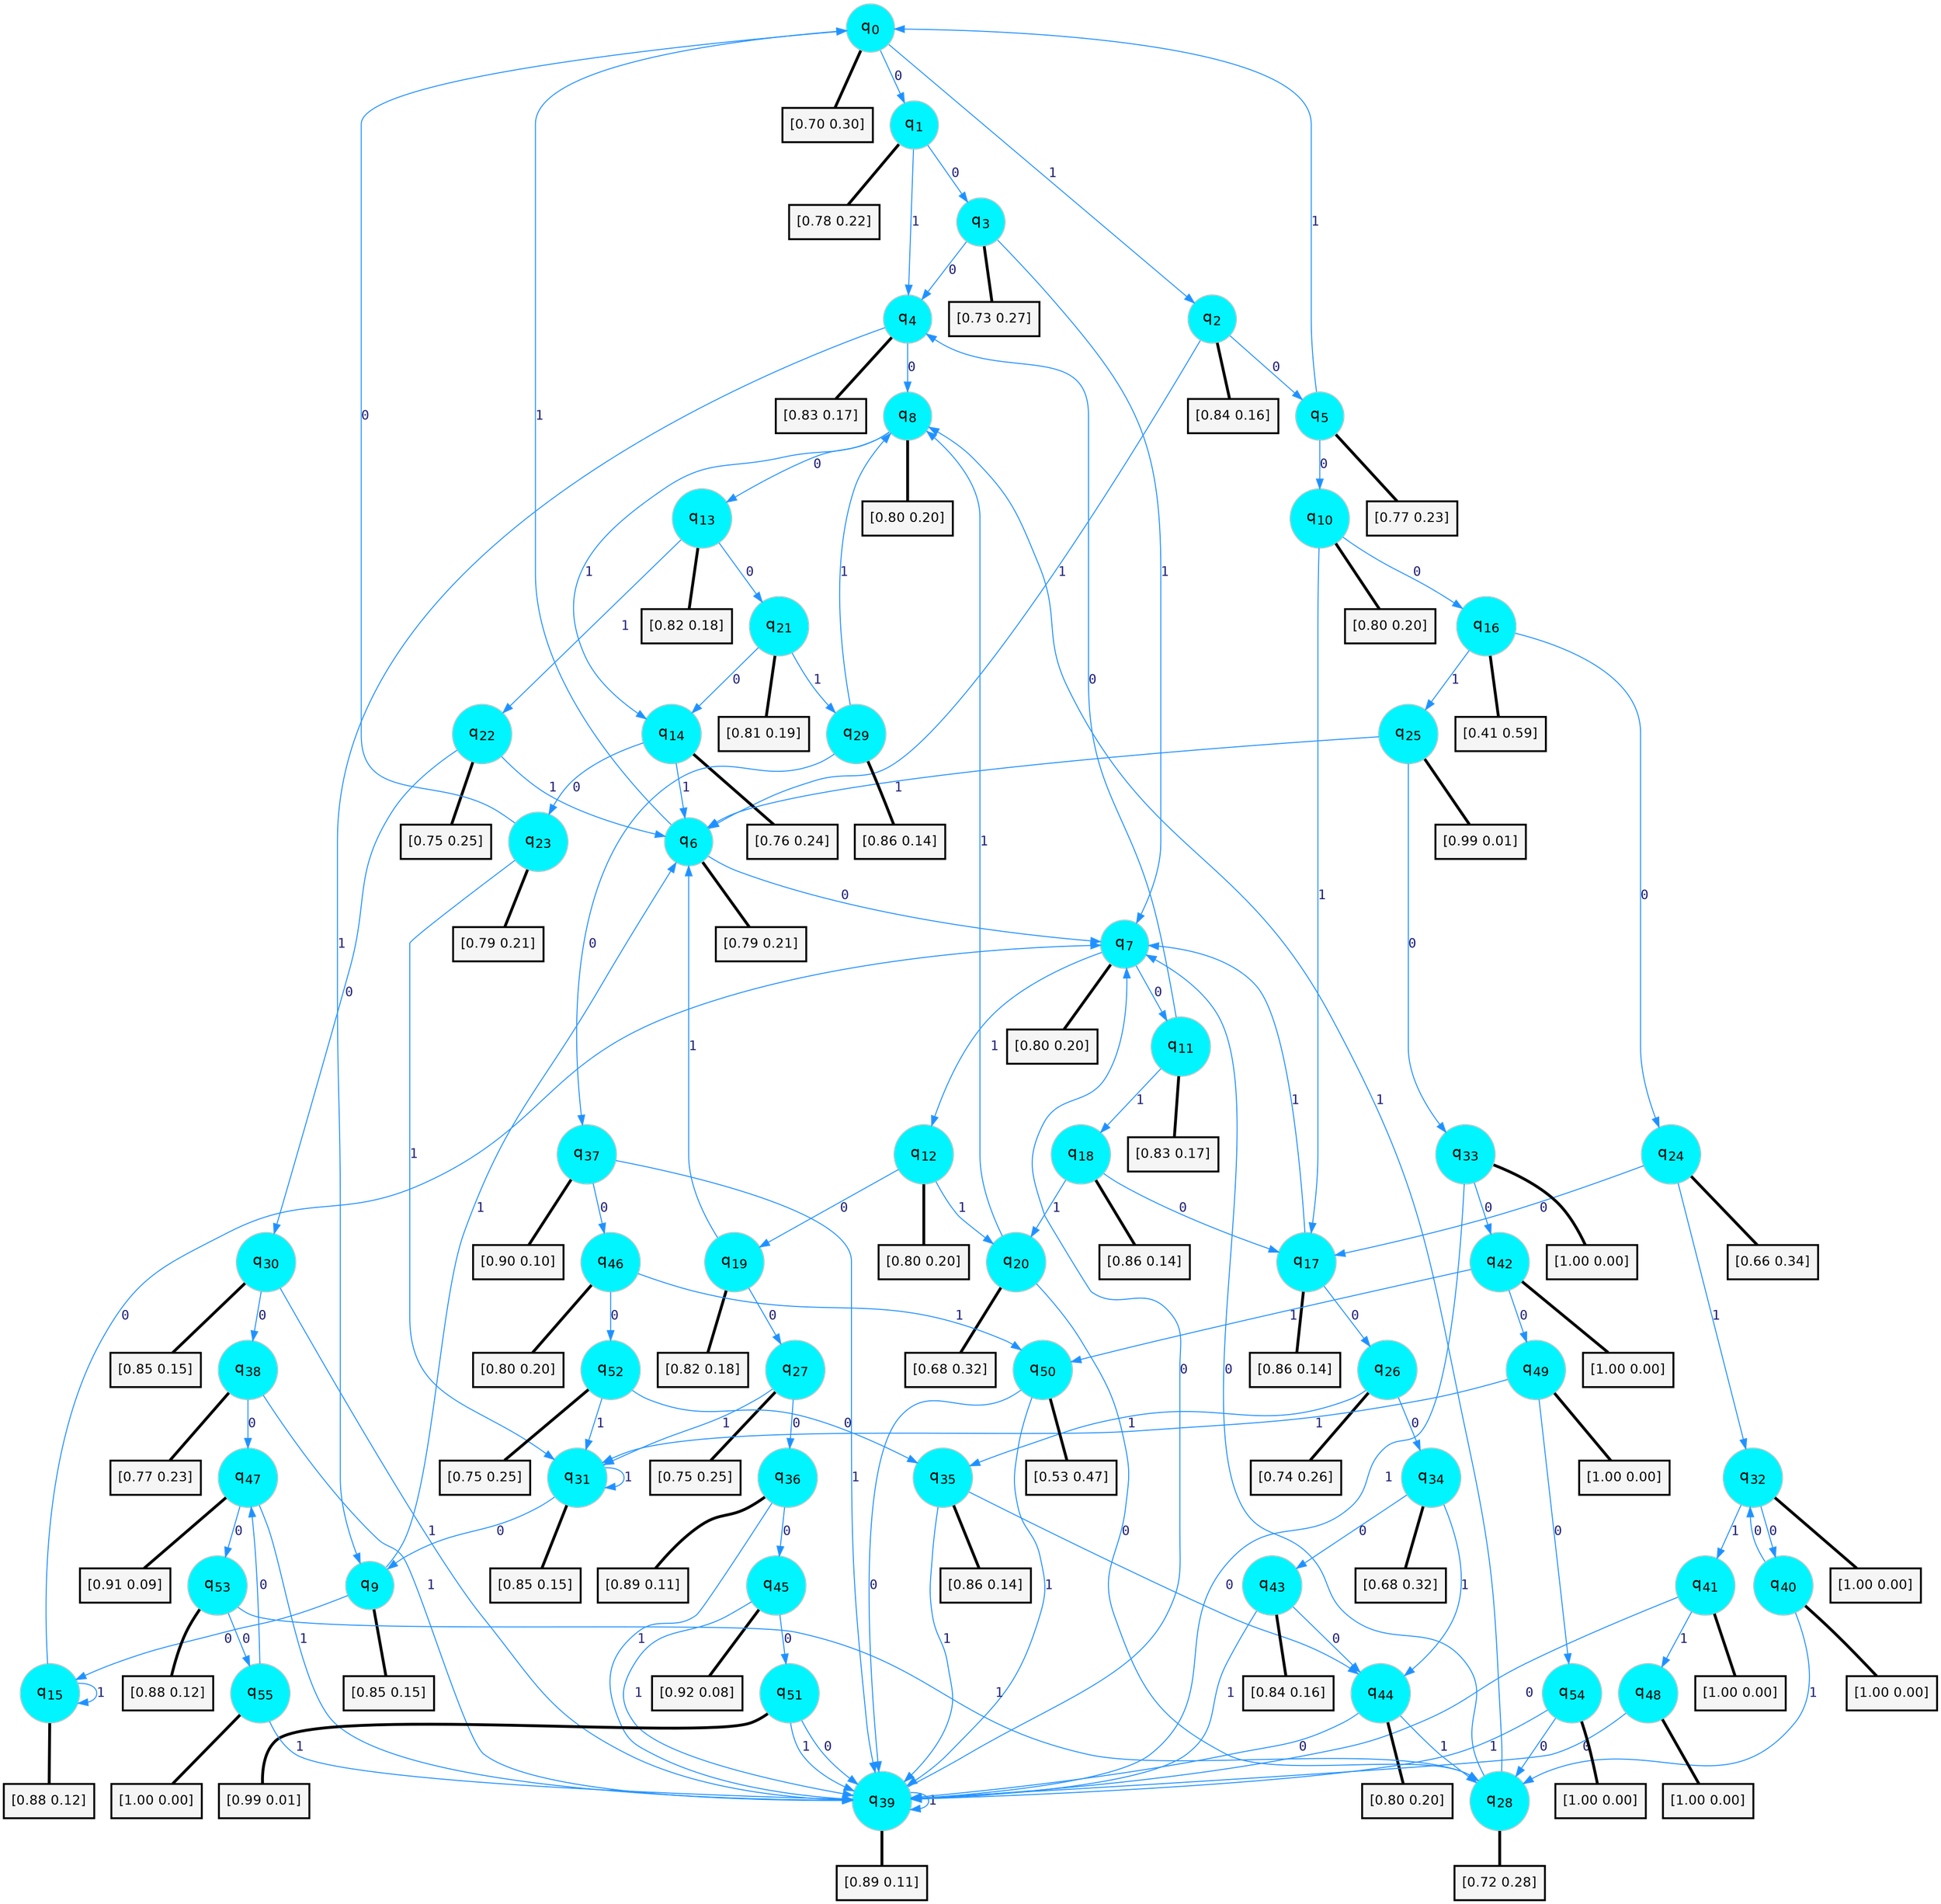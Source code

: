 digraph G {
graph [
bgcolor=transparent, dpi=300, rankdir=TD, size="40,25"];
node [
color=gray, fillcolor=turquoise1, fontcolor=black, fontname=Helvetica, fontsize=16, fontweight=bold, shape=circle, style=filled];
edge [
arrowsize=1, color=dodgerblue1, fontcolor=midnightblue, fontname=courier, fontweight=bold, penwidth=1, style=solid, weight=20];
0[label=<q<SUB>0</SUB>>];
1[label=<q<SUB>1</SUB>>];
2[label=<q<SUB>2</SUB>>];
3[label=<q<SUB>3</SUB>>];
4[label=<q<SUB>4</SUB>>];
5[label=<q<SUB>5</SUB>>];
6[label=<q<SUB>6</SUB>>];
7[label=<q<SUB>7</SUB>>];
8[label=<q<SUB>8</SUB>>];
9[label=<q<SUB>9</SUB>>];
10[label=<q<SUB>10</SUB>>];
11[label=<q<SUB>11</SUB>>];
12[label=<q<SUB>12</SUB>>];
13[label=<q<SUB>13</SUB>>];
14[label=<q<SUB>14</SUB>>];
15[label=<q<SUB>15</SUB>>];
16[label=<q<SUB>16</SUB>>];
17[label=<q<SUB>17</SUB>>];
18[label=<q<SUB>18</SUB>>];
19[label=<q<SUB>19</SUB>>];
20[label=<q<SUB>20</SUB>>];
21[label=<q<SUB>21</SUB>>];
22[label=<q<SUB>22</SUB>>];
23[label=<q<SUB>23</SUB>>];
24[label=<q<SUB>24</SUB>>];
25[label=<q<SUB>25</SUB>>];
26[label=<q<SUB>26</SUB>>];
27[label=<q<SUB>27</SUB>>];
28[label=<q<SUB>28</SUB>>];
29[label=<q<SUB>29</SUB>>];
30[label=<q<SUB>30</SUB>>];
31[label=<q<SUB>31</SUB>>];
32[label=<q<SUB>32</SUB>>];
33[label=<q<SUB>33</SUB>>];
34[label=<q<SUB>34</SUB>>];
35[label=<q<SUB>35</SUB>>];
36[label=<q<SUB>36</SUB>>];
37[label=<q<SUB>37</SUB>>];
38[label=<q<SUB>38</SUB>>];
39[label=<q<SUB>39</SUB>>];
40[label=<q<SUB>40</SUB>>];
41[label=<q<SUB>41</SUB>>];
42[label=<q<SUB>42</SUB>>];
43[label=<q<SUB>43</SUB>>];
44[label=<q<SUB>44</SUB>>];
45[label=<q<SUB>45</SUB>>];
46[label=<q<SUB>46</SUB>>];
47[label=<q<SUB>47</SUB>>];
48[label=<q<SUB>48</SUB>>];
49[label=<q<SUB>49</SUB>>];
50[label=<q<SUB>50</SUB>>];
51[label=<q<SUB>51</SUB>>];
52[label=<q<SUB>52</SUB>>];
53[label=<q<SUB>53</SUB>>];
54[label=<q<SUB>54</SUB>>];
55[label=<q<SUB>55</SUB>>];
56[label="[0.70 0.30]", shape=box,fontcolor=black, fontname=Helvetica, fontsize=14, penwidth=2, fillcolor=whitesmoke,color=black];
57[label="[0.78 0.22]", shape=box,fontcolor=black, fontname=Helvetica, fontsize=14, penwidth=2, fillcolor=whitesmoke,color=black];
58[label="[0.84 0.16]", shape=box,fontcolor=black, fontname=Helvetica, fontsize=14, penwidth=2, fillcolor=whitesmoke,color=black];
59[label="[0.73 0.27]", shape=box,fontcolor=black, fontname=Helvetica, fontsize=14, penwidth=2, fillcolor=whitesmoke,color=black];
60[label="[0.83 0.17]", shape=box,fontcolor=black, fontname=Helvetica, fontsize=14, penwidth=2, fillcolor=whitesmoke,color=black];
61[label="[0.77 0.23]", shape=box,fontcolor=black, fontname=Helvetica, fontsize=14, penwidth=2, fillcolor=whitesmoke,color=black];
62[label="[0.79 0.21]", shape=box,fontcolor=black, fontname=Helvetica, fontsize=14, penwidth=2, fillcolor=whitesmoke,color=black];
63[label="[0.80 0.20]", shape=box,fontcolor=black, fontname=Helvetica, fontsize=14, penwidth=2, fillcolor=whitesmoke,color=black];
64[label="[0.80 0.20]", shape=box,fontcolor=black, fontname=Helvetica, fontsize=14, penwidth=2, fillcolor=whitesmoke,color=black];
65[label="[0.85 0.15]", shape=box,fontcolor=black, fontname=Helvetica, fontsize=14, penwidth=2, fillcolor=whitesmoke,color=black];
66[label="[0.80 0.20]", shape=box,fontcolor=black, fontname=Helvetica, fontsize=14, penwidth=2, fillcolor=whitesmoke,color=black];
67[label="[0.83 0.17]", shape=box,fontcolor=black, fontname=Helvetica, fontsize=14, penwidth=2, fillcolor=whitesmoke,color=black];
68[label="[0.80 0.20]", shape=box,fontcolor=black, fontname=Helvetica, fontsize=14, penwidth=2, fillcolor=whitesmoke,color=black];
69[label="[0.82 0.18]", shape=box,fontcolor=black, fontname=Helvetica, fontsize=14, penwidth=2, fillcolor=whitesmoke,color=black];
70[label="[0.76 0.24]", shape=box,fontcolor=black, fontname=Helvetica, fontsize=14, penwidth=2, fillcolor=whitesmoke,color=black];
71[label="[0.88 0.12]", shape=box,fontcolor=black, fontname=Helvetica, fontsize=14, penwidth=2, fillcolor=whitesmoke,color=black];
72[label="[0.41 0.59]", shape=box,fontcolor=black, fontname=Helvetica, fontsize=14, penwidth=2, fillcolor=whitesmoke,color=black];
73[label="[0.86 0.14]", shape=box,fontcolor=black, fontname=Helvetica, fontsize=14, penwidth=2, fillcolor=whitesmoke,color=black];
74[label="[0.86 0.14]", shape=box,fontcolor=black, fontname=Helvetica, fontsize=14, penwidth=2, fillcolor=whitesmoke,color=black];
75[label="[0.82 0.18]", shape=box,fontcolor=black, fontname=Helvetica, fontsize=14, penwidth=2, fillcolor=whitesmoke,color=black];
76[label="[0.68 0.32]", shape=box,fontcolor=black, fontname=Helvetica, fontsize=14, penwidth=2, fillcolor=whitesmoke,color=black];
77[label="[0.81 0.19]", shape=box,fontcolor=black, fontname=Helvetica, fontsize=14, penwidth=2, fillcolor=whitesmoke,color=black];
78[label="[0.75 0.25]", shape=box,fontcolor=black, fontname=Helvetica, fontsize=14, penwidth=2, fillcolor=whitesmoke,color=black];
79[label="[0.79 0.21]", shape=box,fontcolor=black, fontname=Helvetica, fontsize=14, penwidth=2, fillcolor=whitesmoke,color=black];
80[label="[0.66 0.34]", shape=box,fontcolor=black, fontname=Helvetica, fontsize=14, penwidth=2, fillcolor=whitesmoke,color=black];
81[label="[0.99 0.01]", shape=box,fontcolor=black, fontname=Helvetica, fontsize=14, penwidth=2, fillcolor=whitesmoke,color=black];
82[label="[0.74 0.26]", shape=box,fontcolor=black, fontname=Helvetica, fontsize=14, penwidth=2, fillcolor=whitesmoke,color=black];
83[label="[0.75 0.25]", shape=box,fontcolor=black, fontname=Helvetica, fontsize=14, penwidth=2, fillcolor=whitesmoke,color=black];
84[label="[0.72 0.28]", shape=box,fontcolor=black, fontname=Helvetica, fontsize=14, penwidth=2, fillcolor=whitesmoke,color=black];
85[label="[0.86 0.14]", shape=box,fontcolor=black, fontname=Helvetica, fontsize=14, penwidth=2, fillcolor=whitesmoke,color=black];
86[label="[0.85 0.15]", shape=box,fontcolor=black, fontname=Helvetica, fontsize=14, penwidth=2, fillcolor=whitesmoke,color=black];
87[label="[0.85 0.15]", shape=box,fontcolor=black, fontname=Helvetica, fontsize=14, penwidth=2, fillcolor=whitesmoke,color=black];
88[label="[1.00 0.00]", shape=box,fontcolor=black, fontname=Helvetica, fontsize=14, penwidth=2, fillcolor=whitesmoke,color=black];
89[label="[1.00 0.00]", shape=box,fontcolor=black, fontname=Helvetica, fontsize=14, penwidth=2, fillcolor=whitesmoke,color=black];
90[label="[0.68 0.32]", shape=box,fontcolor=black, fontname=Helvetica, fontsize=14, penwidth=2, fillcolor=whitesmoke,color=black];
91[label="[0.86 0.14]", shape=box,fontcolor=black, fontname=Helvetica, fontsize=14, penwidth=2, fillcolor=whitesmoke,color=black];
92[label="[0.89 0.11]", shape=box,fontcolor=black, fontname=Helvetica, fontsize=14, penwidth=2, fillcolor=whitesmoke,color=black];
93[label="[0.90 0.10]", shape=box,fontcolor=black, fontname=Helvetica, fontsize=14, penwidth=2, fillcolor=whitesmoke,color=black];
94[label="[0.77 0.23]", shape=box,fontcolor=black, fontname=Helvetica, fontsize=14, penwidth=2, fillcolor=whitesmoke,color=black];
95[label="[0.89 0.11]", shape=box,fontcolor=black, fontname=Helvetica, fontsize=14, penwidth=2, fillcolor=whitesmoke,color=black];
96[label="[1.00 0.00]", shape=box,fontcolor=black, fontname=Helvetica, fontsize=14, penwidth=2, fillcolor=whitesmoke,color=black];
97[label="[1.00 0.00]", shape=box,fontcolor=black, fontname=Helvetica, fontsize=14, penwidth=2, fillcolor=whitesmoke,color=black];
98[label="[1.00 0.00]", shape=box,fontcolor=black, fontname=Helvetica, fontsize=14, penwidth=2, fillcolor=whitesmoke,color=black];
99[label="[0.84 0.16]", shape=box,fontcolor=black, fontname=Helvetica, fontsize=14, penwidth=2, fillcolor=whitesmoke,color=black];
100[label="[0.80 0.20]", shape=box,fontcolor=black, fontname=Helvetica, fontsize=14, penwidth=2, fillcolor=whitesmoke,color=black];
101[label="[0.92 0.08]", shape=box,fontcolor=black, fontname=Helvetica, fontsize=14, penwidth=2, fillcolor=whitesmoke,color=black];
102[label="[0.80 0.20]", shape=box,fontcolor=black, fontname=Helvetica, fontsize=14, penwidth=2, fillcolor=whitesmoke,color=black];
103[label="[0.91 0.09]", shape=box,fontcolor=black, fontname=Helvetica, fontsize=14, penwidth=2, fillcolor=whitesmoke,color=black];
104[label="[1.00 0.00]", shape=box,fontcolor=black, fontname=Helvetica, fontsize=14, penwidth=2, fillcolor=whitesmoke,color=black];
105[label="[1.00 0.00]", shape=box,fontcolor=black, fontname=Helvetica, fontsize=14, penwidth=2, fillcolor=whitesmoke,color=black];
106[label="[0.53 0.47]", shape=box,fontcolor=black, fontname=Helvetica, fontsize=14, penwidth=2, fillcolor=whitesmoke,color=black];
107[label="[0.99 0.01]", shape=box,fontcolor=black, fontname=Helvetica, fontsize=14, penwidth=2, fillcolor=whitesmoke,color=black];
108[label="[0.75 0.25]", shape=box,fontcolor=black, fontname=Helvetica, fontsize=14, penwidth=2, fillcolor=whitesmoke,color=black];
109[label="[0.88 0.12]", shape=box,fontcolor=black, fontname=Helvetica, fontsize=14, penwidth=2, fillcolor=whitesmoke,color=black];
110[label="[1.00 0.00]", shape=box,fontcolor=black, fontname=Helvetica, fontsize=14, penwidth=2, fillcolor=whitesmoke,color=black];
111[label="[1.00 0.00]", shape=box,fontcolor=black, fontname=Helvetica, fontsize=14, penwidth=2, fillcolor=whitesmoke,color=black];
0->1 [label=0];
0->2 [label=1];
0->56 [arrowhead=none, penwidth=3,color=black];
1->3 [label=0];
1->4 [label=1];
1->57 [arrowhead=none, penwidth=3,color=black];
2->5 [label=0];
2->6 [label=1];
2->58 [arrowhead=none, penwidth=3,color=black];
3->4 [label=0];
3->7 [label=1];
3->59 [arrowhead=none, penwidth=3,color=black];
4->8 [label=0];
4->9 [label=1];
4->60 [arrowhead=none, penwidth=3,color=black];
5->10 [label=0];
5->0 [label=1];
5->61 [arrowhead=none, penwidth=3,color=black];
6->7 [label=0];
6->0 [label=1];
6->62 [arrowhead=none, penwidth=3,color=black];
7->11 [label=0];
7->12 [label=1];
7->63 [arrowhead=none, penwidth=3,color=black];
8->13 [label=0];
8->14 [label=1];
8->64 [arrowhead=none, penwidth=3,color=black];
9->15 [label=0];
9->6 [label=1];
9->65 [arrowhead=none, penwidth=3,color=black];
10->16 [label=0];
10->17 [label=1];
10->66 [arrowhead=none, penwidth=3,color=black];
11->4 [label=0];
11->18 [label=1];
11->67 [arrowhead=none, penwidth=3,color=black];
12->19 [label=0];
12->20 [label=1];
12->68 [arrowhead=none, penwidth=3,color=black];
13->21 [label=0];
13->22 [label=1];
13->69 [arrowhead=none, penwidth=3,color=black];
14->23 [label=0];
14->6 [label=1];
14->70 [arrowhead=none, penwidth=3,color=black];
15->7 [label=0];
15->15 [label=1];
15->71 [arrowhead=none, penwidth=3,color=black];
16->24 [label=0];
16->25 [label=1];
16->72 [arrowhead=none, penwidth=3,color=black];
17->26 [label=0];
17->7 [label=1];
17->73 [arrowhead=none, penwidth=3,color=black];
18->17 [label=0];
18->20 [label=1];
18->74 [arrowhead=none, penwidth=3,color=black];
19->27 [label=0];
19->6 [label=1];
19->75 [arrowhead=none, penwidth=3,color=black];
20->28 [label=0];
20->8 [label=1];
20->76 [arrowhead=none, penwidth=3,color=black];
21->14 [label=0];
21->29 [label=1];
21->77 [arrowhead=none, penwidth=3,color=black];
22->30 [label=0];
22->6 [label=1];
22->78 [arrowhead=none, penwidth=3,color=black];
23->0 [label=0];
23->31 [label=1];
23->79 [arrowhead=none, penwidth=3,color=black];
24->17 [label=0];
24->32 [label=1];
24->80 [arrowhead=none, penwidth=3,color=black];
25->33 [label=0];
25->6 [label=1];
25->81 [arrowhead=none, penwidth=3,color=black];
26->34 [label=0];
26->35 [label=1];
26->82 [arrowhead=none, penwidth=3,color=black];
27->36 [label=0];
27->31 [label=1];
27->83 [arrowhead=none, penwidth=3,color=black];
28->7 [label=0];
28->8 [label=1];
28->84 [arrowhead=none, penwidth=3,color=black];
29->37 [label=0];
29->8 [label=1];
29->85 [arrowhead=none, penwidth=3,color=black];
30->38 [label=0];
30->39 [label=1];
30->86 [arrowhead=none, penwidth=3,color=black];
31->9 [label=0];
31->31 [label=1];
31->87 [arrowhead=none, penwidth=3,color=black];
32->40 [label=0];
32->41 [label=1];
32->88 [arrowhead=none, penwidth=3,color=black];
33->42 [label=0];
33->39 [label=1];
33->89 [arrowhead=none, penwidth=3,color=black];
34->43 [label=0];
34->44 [label=1];
34->90 [arrowhead=none, penwidth=3,color=black];
35->44 [label=0];
35->39 [label=1];
35->91 [arrowhead=none, penwidth=3,color=black];
36->45 [label=0];
36->39 [label=1];
36->92 [arrowhead=none, penwidth=3,color=black];
37->46 [label=0];
37->39 [label=1];
37->93 [arrowhead=none, penwidth=3,color=black];
38->47 [label=0];
38->39 [label=1];
38->94 [arrowhead=none, penwidth=3,color=black];
39->7 [label=0];
39->39 [label=1];
39->95 [arrowhead=none, penwidth=3,color=black];
40->32 [label=0];
40->28 [label=1];
40->96 [arrowhead=none, penwidth=3,color=black];
41->39 [label=0];
41->48 [label=1];
41->97 [arrowhead=none, penwidth=3,color=black];
42->49 [label=0];
42->50 [label=1];
42->98 [arrowhead=none, penwidth=3,color=black];
43->44 [label=0];
43->39 [label=1];
43->99 [arrowhead=none, penwidth=3,color=black];
44->39 [label=0];
44->28 [label=1];
44->100 [arrowhead=none, penwidth=3,color=black];
45->51 [label=0];
45->39 [label=1];
45->101 [arrowhead=none, penwidth=3,color=black];
46->52 [label=0];
46->50 [label=1];
46->102 [arrowhead=none, penwidth=3,color=black];
47->53 [label=0];
47->39 [label=1];
47->103 [arrowhead=none, penwidth=3,color=black];
48->39 [label=0];
48->104 [arrowhead=none, penwidth=3,color=black];
49->54 [label=0];
49->31 [label=1];
49->105 [arrowhead=none, penwidth=3,color=black];
50->39 [label=0];
50->39 [label=1];
50->106 [arrowhead=none, penwidth=3,color=black];
51->39 [label=0];
51->39 [label=1];
51->107 [arrowhead=none, penwidth=3,color=black];
52->35 [label=0];
52->31 [label=1];
52->108 [arrowhead=none, penwidth=3,color=black];
53->55 [label=0];
53->28 [label=1];
53->109 [arrowhead=none, penwidth=3,color=black];
54->28 [label=0];
54->39 [label=1];
54->110 [arrowhead=none, penwidth=3,color=black];
55->47 [label=0];
55->39 [label=1];
55->111 [arrowhead=none, penwidth=3,color=black];
}
